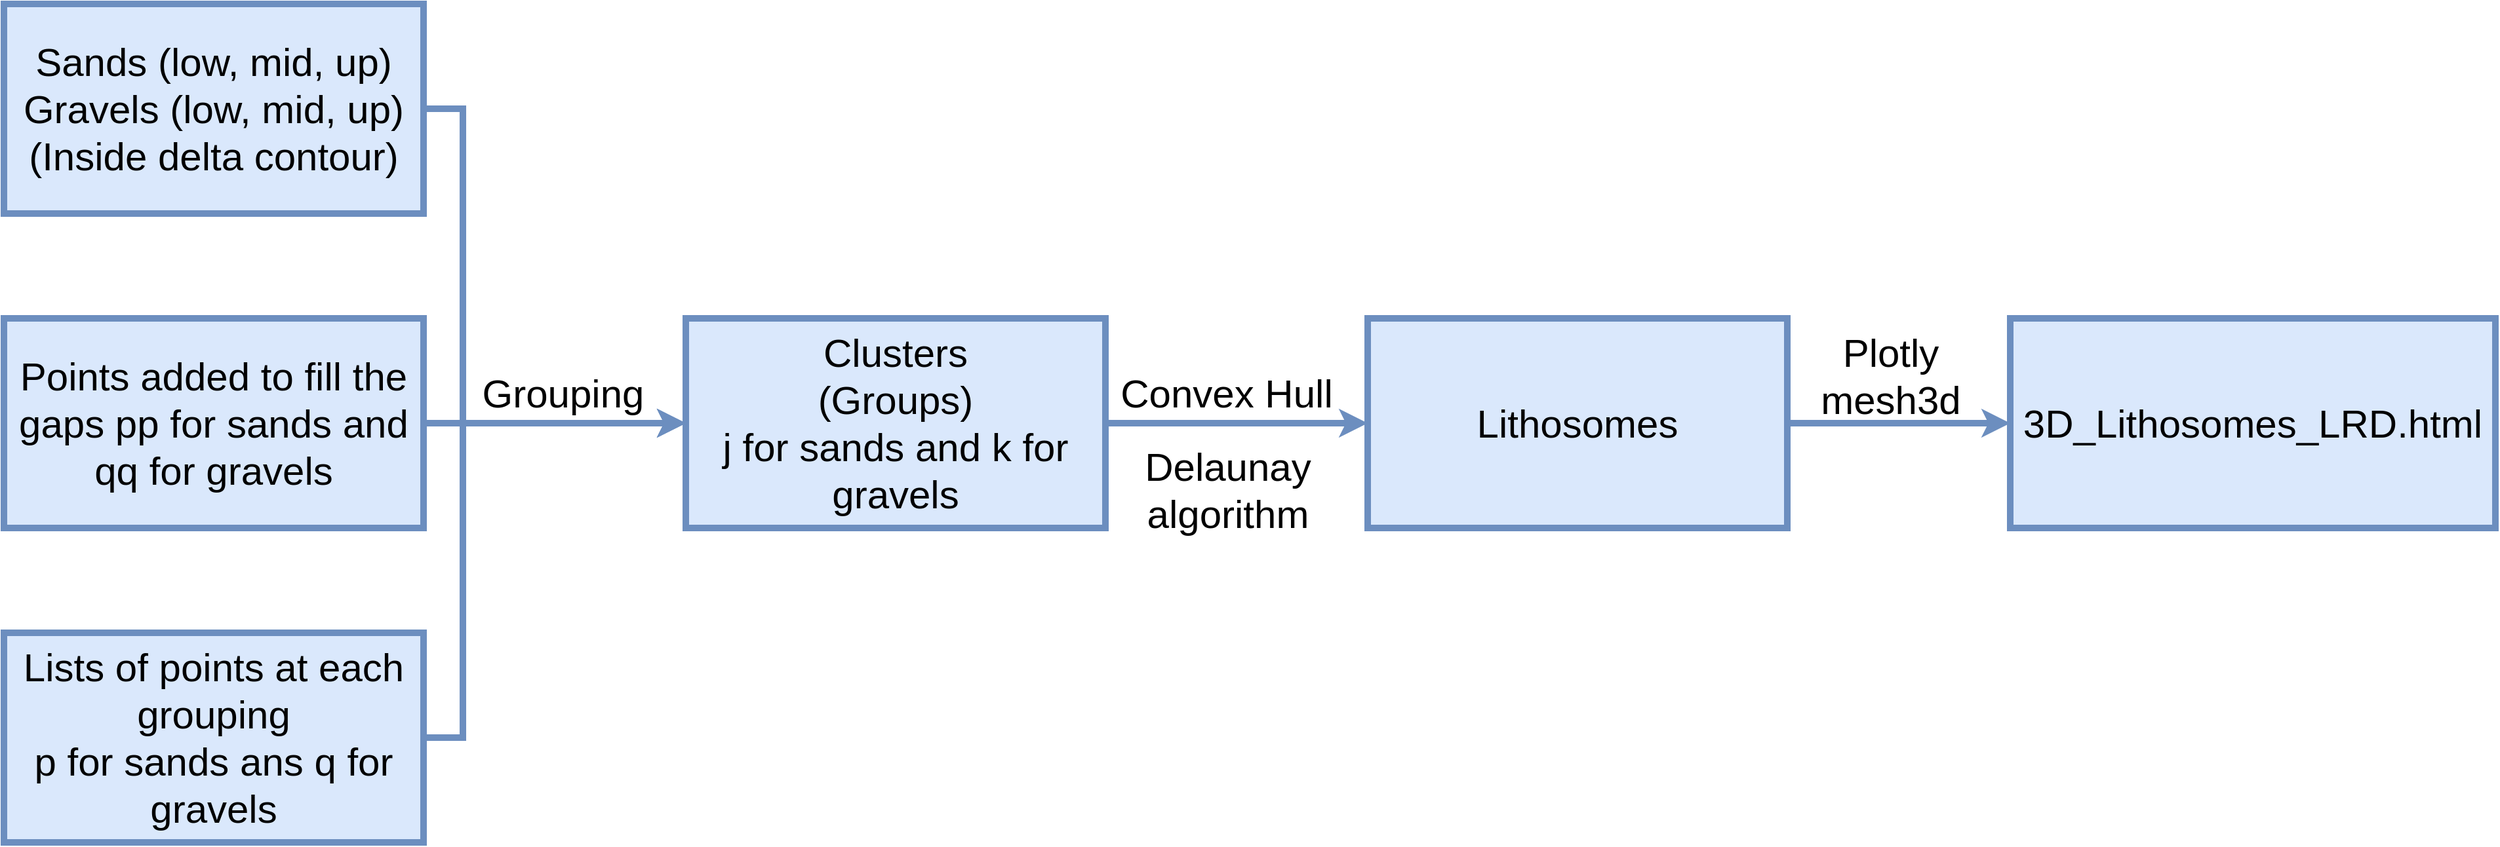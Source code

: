 <mxfile version="18.1.3" type="device"><diagram id="0bjjOGHsQ2b5K5tM8DwL" name="Page-1"><mxGraphModel dx="1948" dy="902" grid="1" gridSize="10" guides="1" tooltips="1" connect="1" arrows="1" fold="1" page="1" pageScale="1" pageWidth="1600" pageHeight="1200" math="0" shadow="0"><root><mxCell id="0"/><mxCell id="1" parent="0"/><mxCell id="wzEEJI-buQ5KSQV-zmhL-14" style="edgeStyle=orthogonalEdgeStyle;rounded=0;orthogonalLoop=1;jettySize=auto;html=1;exitX=1;exitY=0.5;exitDx=0;exitDy=0;entryX=0;entryY=0.5;entryDx=0;entryDy=0;strokeWidth=5;fillColor=#dae8fc;strokeColor=#6c8ebf;" parent="1" source="NRQtJW78DbEs29Zuit45-1" target="NRQtJW78DbEs29Zuit45-2" edge="1"><mxGeometry relative="1" as="geometry"/></mxCell><mxCell id="NRQtJW78DbEs29Zuit45-1" value="&lt;div&gt;Clusters&lt;/div&gt;&lt;div&gt;(Groups)&lt;/div&gt;&lt;div&gt;j for sands and k for gravels&lt;br&gt;&lt;/div&gt;" style="rounded=0;whiteSpace=wrap;html=1;fontSize=30;fillColor=#dae8fc;strokeColor=#6c8ebf;strokeWidth=5;" parent="1" vertex="1"><mxGeometry x="540" y="560" width="320" height="160" as="geometry"/></mxCell><mxCell id="xGs3qARLVPL8EpoNPRfp-5" style="edgeStyle=orthogonalEdgeStyle;rounded=0;orthogonalLoop=1;jettySize=auto;html=1;exitX=1;exitY=0.5;exitDx=0;exitDy=0;entryX=0;entryY=0.5;entryDx=0;entryDy=0;fillColor=#dae8fc;strokeColor=#6c8ebf;strokeWidth=5;" parent="1" source="NRQtJW78DbEs29Zuit45-2" target="xGs3qARLVPL8EpoNPRfp-2" edge="1"><mxGeometry relative="1" as="geometry"/></mxCell><mxCell id="NRQtJW78DbEs29Zuit45-2" value="Lithosomes" style="rounded=0;whiteSpace=wrap;html=1;fontSize=30;fillColor=#dae8fc;strokeColor=#6c8ebf;strokeWidth=5;" parent="1" vertex="1"><mxGeometry x="1060" y="560" width="320" height="160" as="geometry"/></mxCell><mxCell id="wzEEJI-buQ5KSQV-zmhL-13" style="edgeStyle=orthogonalEdgeStyle;rounded=0;orthogonalLoop=1;jettySize=auto;html=1;entryX=0;entryY=0.5;entryDx=0;entryDy=0;strokeWidth=5;fillColor=#dae8fc;strokeColor=#6c8ebf;" parent="1" source="xGs3qARLVPL8EpoNPRfp-1" target="NRQtJW78DbEs29Zuit45-1" edge="1"><mxGeometry relative="1" as="geometry"><Array as="points"><mxPoint x="370" y="400"/><mxPoint x="370" y="640"/></Array></mxGeometry></mxCell><mxCell id="xGs3qARLVPL8EpoNPRfp-1" value="&lt;div&gt;Sands (low, mid, up)&lt;/div&gt;&lt;div&gt;Gravels (low, mid, up)&lt;/div&gt;&lt;div&gt;(Inside delta contour)&lt;br&gt;&lt;/div&gt;" style="rounded=0;whiteSpace=wrap;html=1;fontSize=30;fillColor=#dae8fc;strokeColor=#6c8ebf;strokeWidth=5;" parent="1" vertex="1"><mxGeometry x="20" y="320" width="320" height="160" as="geometry"/></mxCell><mxCell id="xGs3qARLVPL8EpoNPRfp-2" value="3D_Lithosomes_LRD.html" style="rounded=0;whiteSpace=wrap;html=1;fontSize=30;fillColor=#dae8fc;strokeColor=#6c8ebf;strokeWidth=5;" parent="1" vertex="1"><mxGeometry x="1550" y="560" width="370" height="160" as="geometry"/></mxCell><mxCell id="xGs3qARLVPL8EpoNPRfp-7" value="Convex Hull" style="text;html=1;strokeColor=none;fillColor=none;align=center;verticalAlign=middle;whiteSpace=wrap;rounded=0;fontSize=30;" parent="1" vertex="1"><mxGeometry x="859" y="579.5" width="187" height="75" as="geometry"/></mxCell><mxCell id="xGs3qARLVPL8EpoNPRfp-8" value="&lt;font style=&quot;font-size: 30px;&quot;&gt;Plotly mesh3d&lt;br&gt;&lt;/font&gt;" style="text;html=1;strokeColor=none;fillColor=none;align=center;verticalAlign=middle;whiteSpace=wrap;rounded=0;fontSize=30;" parent="1" vertex="1"><mxGeometry x="1379" y="560" width="160" height="87" as="geometry"/></mxCell><mxCell id="wzEEJI-buQ5KSQV-zmhL-2" value="Grouping" style="text;html=1;strokeColor=none;fillColor=none;align=center;verticalAlign=middle;whiteSpace=wrap;rounded=0;fontSize=30;" parent="1" vertex="1"><mxGeometry x="353" y="590" width="187" height="54" as="geometry"/></mxCell><mxCell id="MgTC-U4v70aL9mfOwdrx-6" style="edgeStyle=orthogonalEdgeStyle;rounded=0;orthogonalLoop=1;jettySize=auto;html=1;exitX=1;exitY=0.5;exitDx=0;exitDy=0;entryX=0;entryY=0.5;entryDx=0;entryDy=0;strokeWidth=5;fillColor=#dae8fc;strokeColor=#6c8ebf;" parent="1" source="MgTC-U4v70aL9mfOwdrx-1" target="NRQtJW78DbEs29Zuit45-1" edge="1"><mxGeometry relative="1" as="geometry"/></mxCell><mxCell id="MgTC-U4v70aL9mfOwdrx-1" value="Points added to fill the gaps pp for sands and qq for gravels" style="rounded=0;whiteSpace=wrap;html=1;fontSize=30;fillColor=#dae8fc;strokeColor=#6c8ebf;strokeWidth=5;" parent="1" vertex="1"><mxGeometry x="20" y="560" width="320" height="160" as="geometry"/></mxCell><mxCell id="MgTC-U4v70aL9mfOwdrx-10" style="edgeStyle=orthogonalEdgeStyle;rounded=0;orthogonalLoop=1;jettySize=auto;html=1;exitX=1;exitY=0.5;exitDx=0;exitDy=0;entryX=0;entryY=0.5;entryDx=0;entryDy=0;strokeWidth=5;fillColor=#dae8fc;strokeColor=#6c8ebf;" parent="1" source="MgTC-U4v70aL9mfOwdrx-2" target="NRQtJW78DbEs29Zuit45-1" edge="1"><mxGeometry relative="1" as="geometry"><Array as="points"><mxPoint x="370" y="880"/><mxPoint x="370" y="640"/></Array></mxGeometry></mxCell><mxCell id="MgTC-U4v70aL9mfOwdrx-2" value="&lt;div&gt;Lists of points at each grouping&lt;/div&gt;&lt;div&gt;p for sands ans q for gravels&lt;br&gt;&lt;/div&gt;" style="rounded=0;whiteSpace=wrap;html=1;fontSize=30;fillColor=#dae8fc;strokeColor=#6c8ebf;strokeWidth=5;" parent="1" vertex="1"><mxGeometry x="20" y="800" width="320" height="160" as="geometry"/></mxCell><mxCell id="MgTC-U4v70aL9mfOwdrx-4" value="Delaunay algorithm" style="text;html=1;strokeColor=none;fillColor=none;align=center;verticalAlign=middle;whiteSpace=wrap;rounded=0;fontSize=30;" parent="1" vertex="1"><mxGeometry x="860" y="638" width="187" height="105" as="geometry"/></mxCell></root></mxGraphModel></diagram></mxfile>